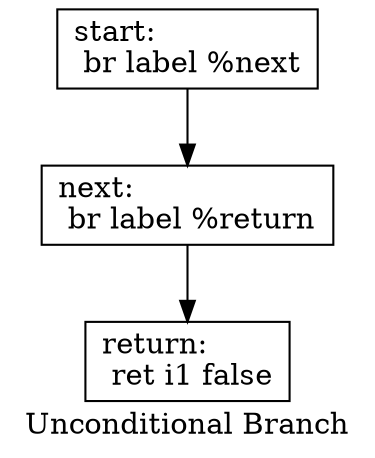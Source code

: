 digraph "CFG for 'foo' function" {
        graph [ dpi = 72 ]; 
        label="Unconditional Branch";
	Node0x103c3c0 [shape=record,label="{start:\l  br label %next\l}"];
	Node0x103c3c0 -> Node0x1038a90;
	Node0x1038a90 [shape=record,label="{next:                                             \l  br label %return\l}"];
	Node0x1038a90 -> Node0x1038b90;
	Node0x1038b90 [shape=record,label="{return:                                           \l  ret i1 false\l}"];
}
